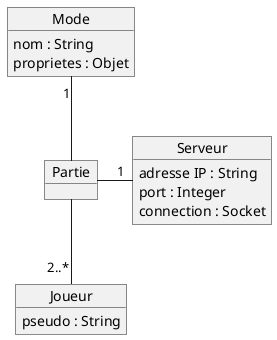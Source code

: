@startuml

object Joueur {
    pseudo : String
}

object Serveur {
    adresse IP : String
    port : Integer
    connection : Socket
}

object Mode {
    nom : String
    proprietes : Objet
}

object Partie {

}

Mode "1" -- Partie
Partie -- "2..*" Joueur
Partie - "1" Serveur

@enduml

